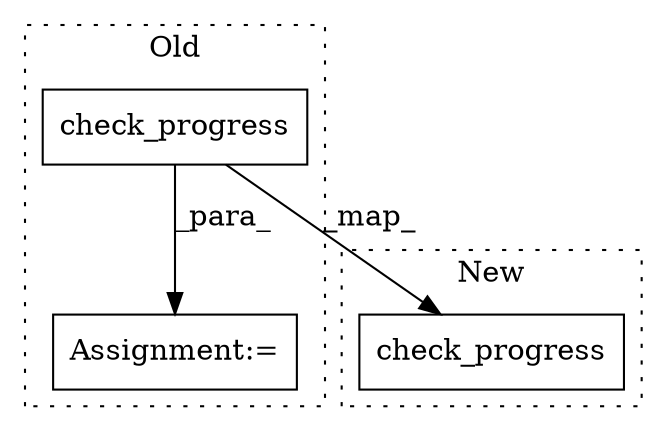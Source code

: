 digraph G {
subgraph cluster0 {
1 [label="check_progress" a="32" s="5560,5597" l="15,1" shape="box"];
3 [label="Assignment:=" a="7" s="5546" l="1" shape="box"];
label = "Old";
style="dotted";
}
subgraph cluster1 {
2 [label="check_progress" a="32" s="5506,5543" l="15,1" shape="box"];
label = "New";
style="dotted";
}
1 -> 2 [label="_map_"];
1 -> 3 [label="_para_"];
}